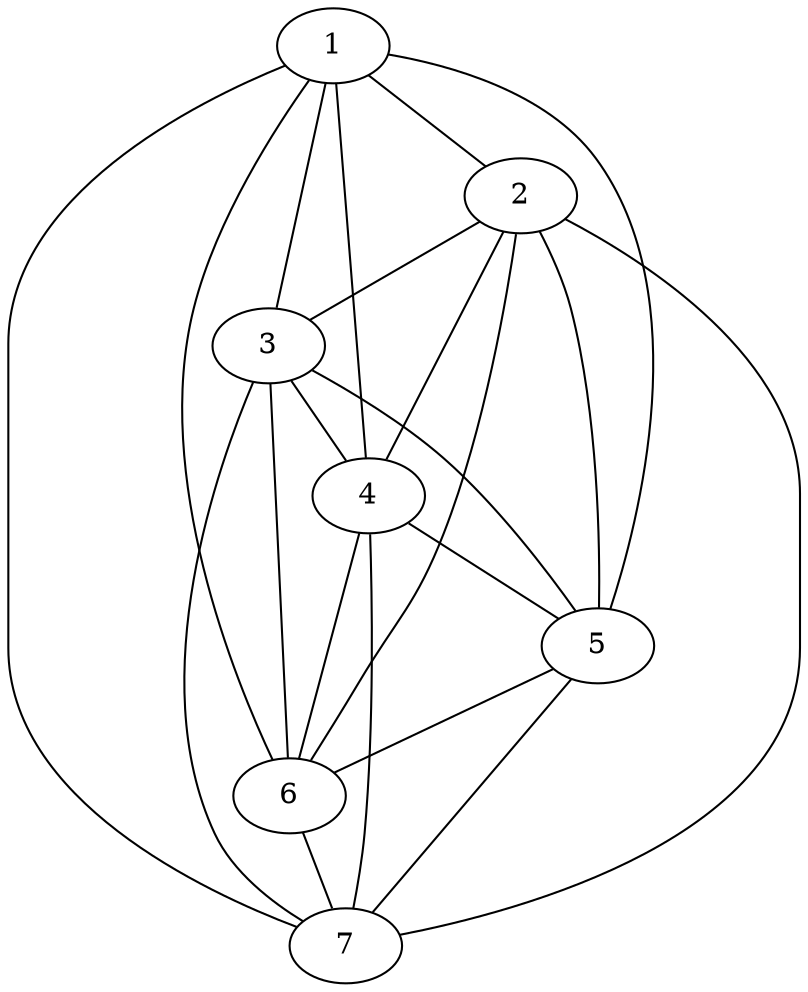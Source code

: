 graph {
  1 -- 2;
  1 -- 3;
  1 -- 4;
  1 -- 5;
  1 -- 6;
  1 -- 7;

  2 -- 3;
  2 -- 4;
  2 -- 5;
  2 -- 6;
  2 -- 7;

  3 -- 4;
  3 -- 5;
  3 -- 6;
  3 -- 7;

  4 -- 5;
  4 -- 6;
  4 -- 7;

  5 -- 6;
  5 -- 7;

  6 -- 7;
}